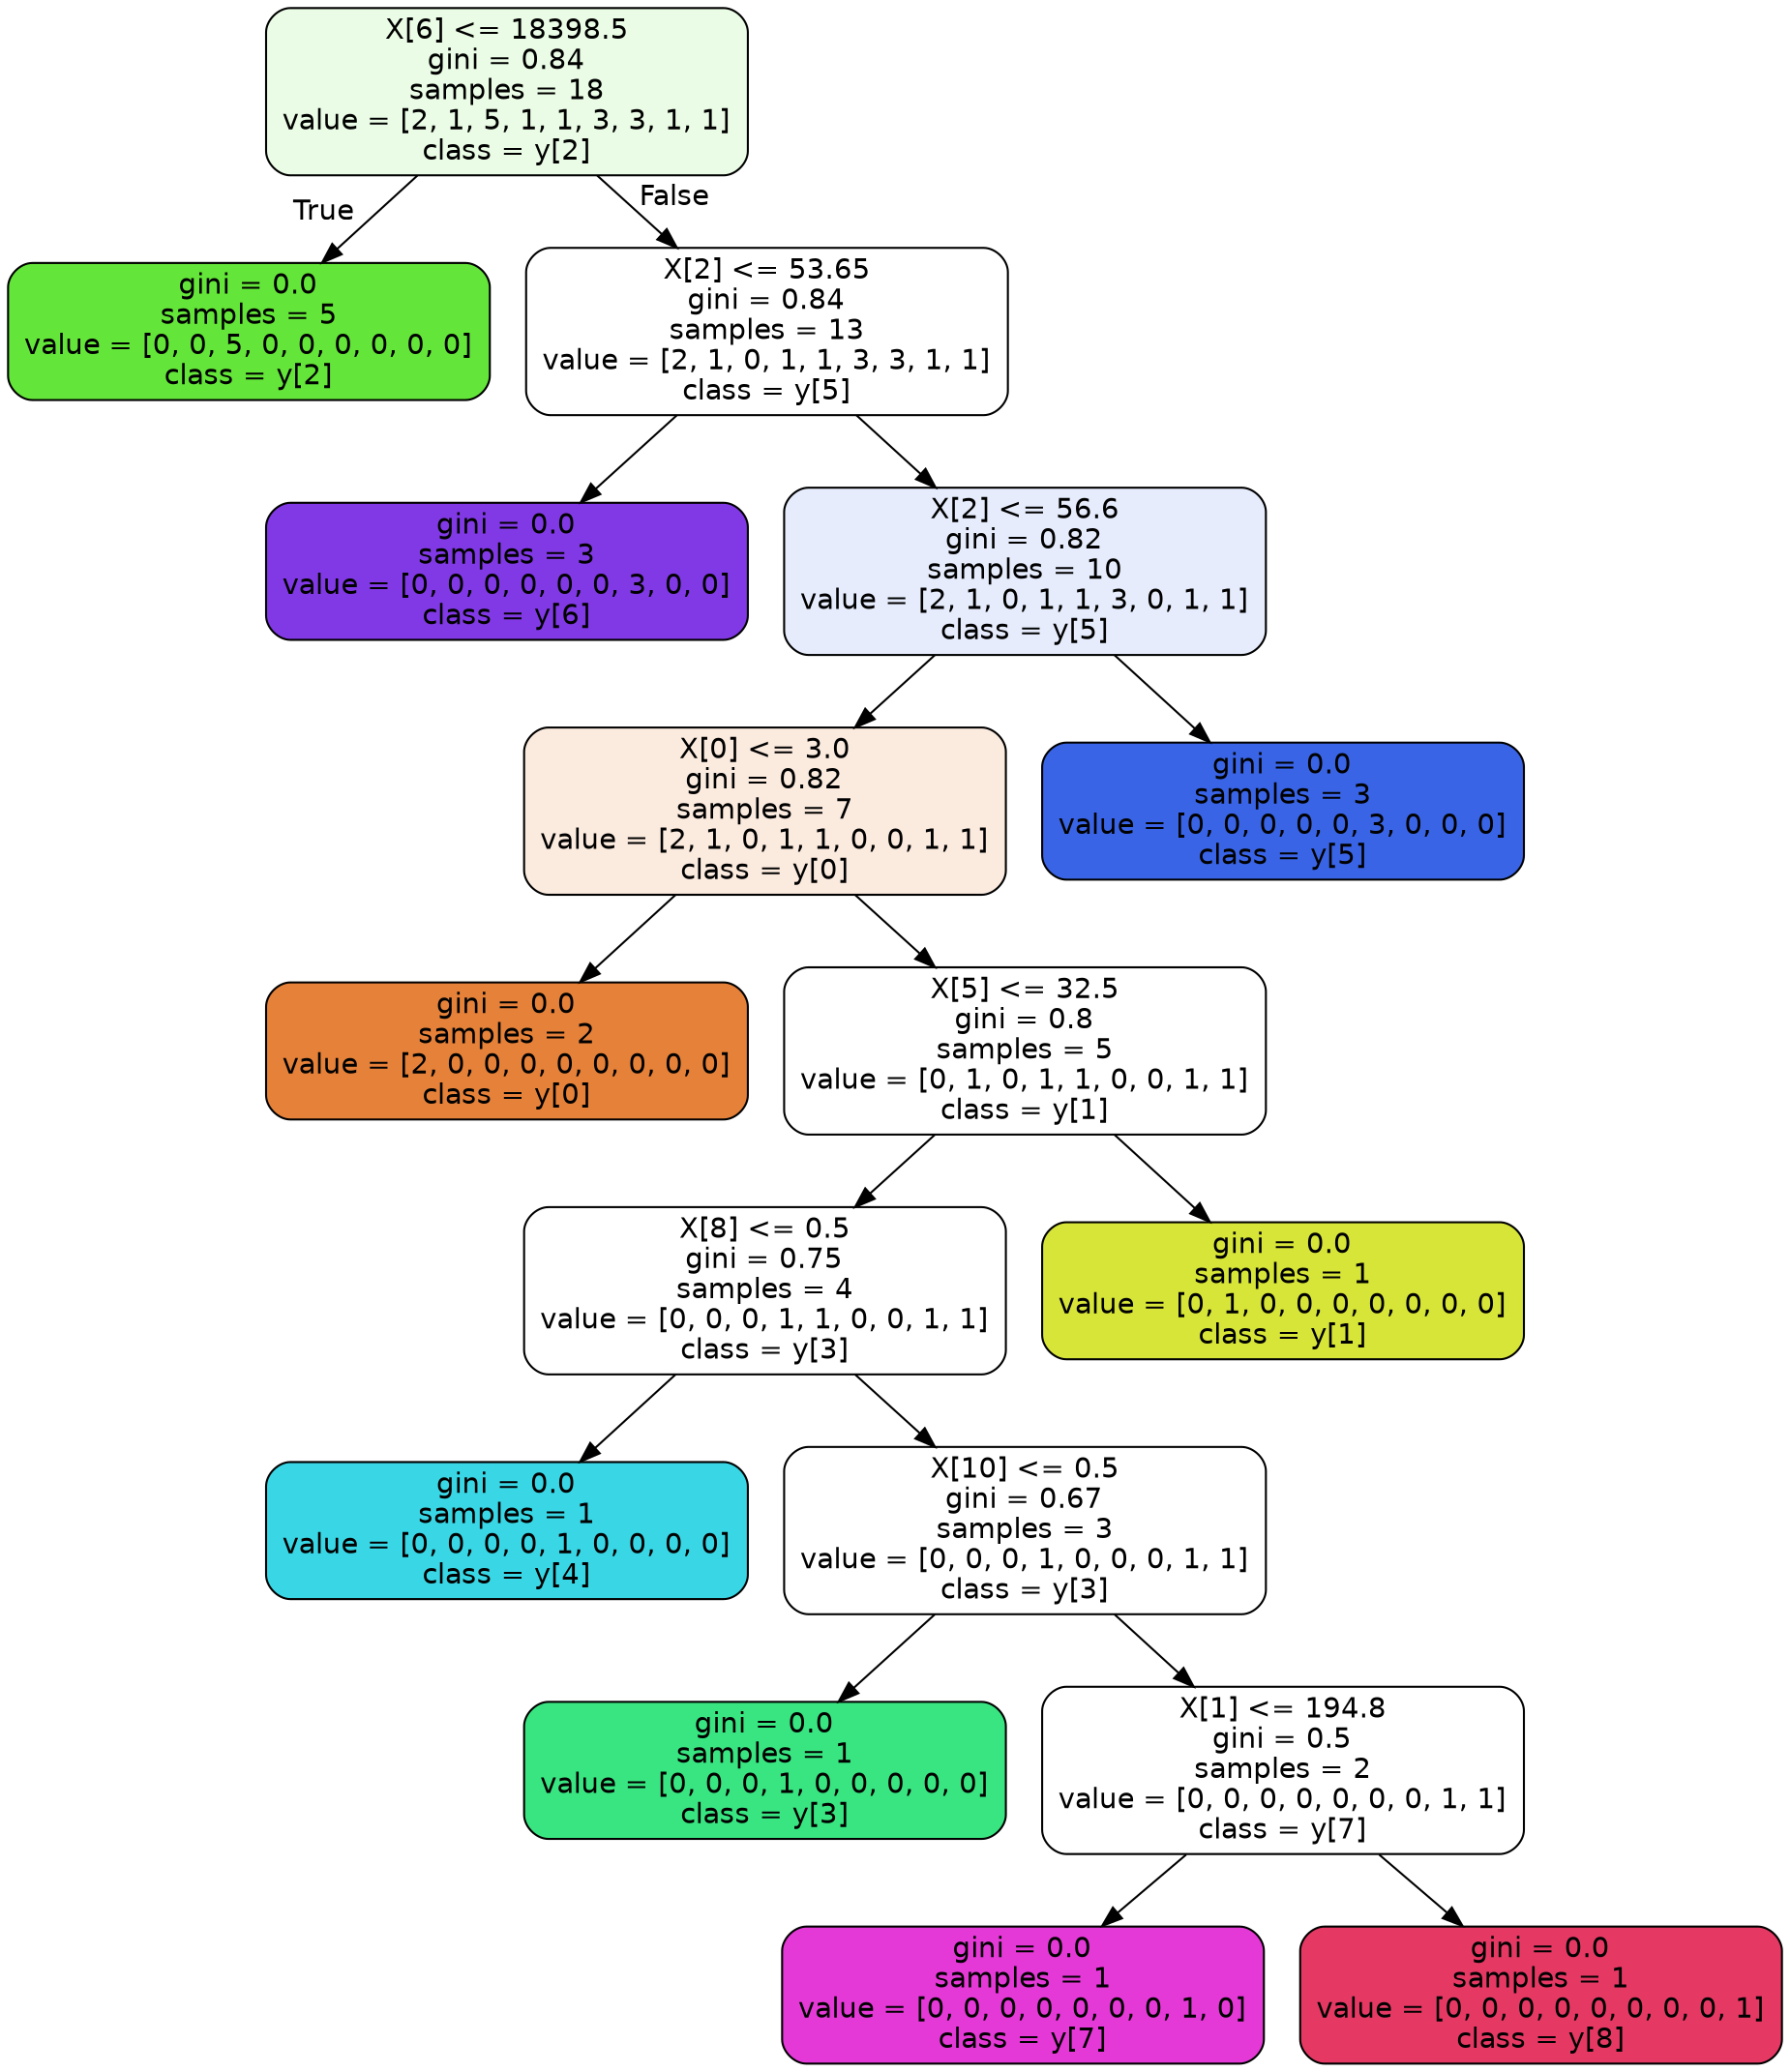 digraph Tree {
node [shape=box, style="filled, rounded", color="black", fontname=helvetica] ;
edge [fontname=helvetica] ;
0 [label="X[6] <= 18398.5\ngini = 0.84\nsamples = 18\nvalue = [2, 1, 5, 1, 1, 3, 3, 1, 1]\nclass = y[2]", fillcolor="#eafce5"] ;
1 [label="gini = 0.0\nsamples = 5\nvalue = [0, 0, 5, 0, 0, 0, 0, 0, 0]\nclass = y[2]", fillcolor="#64e539"] ;
0 -> 1 [labeldistance=2.5, labelangle=45, headlabel="True"] ;
2 [label="X[2] <= 53.65\ngini = 0.84\nsamples = 13\nvalue = [2, 1, 0, 1, 1, 3, 3, 1, 1]\nclass = y[5]", fillcolor="#ffffff"] ;
0 -> 2 [labeldistance=2.5, labelangle=-45, headlabel="False"] ;
3 [label="gini = 0.0\nsamples = 3\nvalue = [0, 0, 0, 0, 0, 0, 3, 0, 0]\nclass = y[6]", fillcolor="#8139e5"] ;
2 -> 3 ;
4 [label="X[2] <= 56.6\ngini = 0.82\nsamples = 10\nvalue = [2, 1, 0, 1, 1, 3, 0, 1, 1]\nclass = y[5]", fillcolor="#e6ecfc"] ;
2 -> 4 ;
5 [label="X[0] <= 3.0\ngini = 0.82\nsamples = 7\nvalue = [2, 1, 0, 1, 1, 0, 0, 1, 1]\nclass = y[0]", fillcolor="#fbeade"] ;
4 -> 5 ;
6 [label="gini = 0.0\nsamples = 2\nvalue = [2, 0, 0, 0, 0, 0, 0, 0, 0]\nclass = y[0]", fillcolor="#e58139"] ;
5 -> 6 ;
7 [label="X[5] <= 32.5\ngini = 0.8\nsamples = 5\nvalue = [0, 1, 0, 1, 1, 0, 0, 1, 1]\nclass = y[1]", fillcolor="#ffffff"] ;
5 -> 7 ;
8 [label="X[8] <= 0.5\ngini = 0.75\nsamples = 4\nvalue = [0, 0, 0, 1, 1, 0, 0, 1, 1]\nclass = y[3]", fillcolor="#ffffff"] ;
7 -> 8 ;
9 [label="gini = 0.0\nsamples = 1\nvalue = [0, 0, 0, 0, 1, 0, 0, 0, 0]\nclass = y[4]", fillcolor="#39d7e5"] ;
8 -> 9 ;
10 [label="X[10] <= 0.5\ngini = 0.67\nsamples = 3\nvalue = [0, 0, 0, 1, 0, 0, 0, 1, 1]\nclass = y[3]", fillcolor="#ffffff"] ;
8 -> 10 ;
11 [label="gini = 0.0\nsamples = 1\nvalue = [0, 0, 0, 1, 0, 0, 0, 0, 0]\nclass = y[3]", fillcolor="#39e581"] ;
10 -> 11 ;
12 [label="X[1] <= 194.8\ngini = 0.5\nsamples = 2\nvalue = [0, 0, 0, 0, 0, 0, 0, 1, 1]\nclass = y[7]", fillcolor="#ffffff"] ;
10 -> 12 ;
13 [label="gini = 0.0\nsamples = 1\nvalue = [0, 0, 0, 0, 0, 0, 0, 1, 0]\nclass = y[7]", fillcolor="#e539d7"] ;
12 -> 13 ;
14 [label="gini = 0.0\nsamples = 1\nvalue = [0, 0, 0, 0, 0, 0, 0, 0, 1]\nclass = y[8]", fillcolor="#e53964"] ;
12 -> 14 ;
15 [label="gini = 0.0\nsamples = 1\nvalue = [0, 1, 0, 0, 0, 0, 0, 0, 0]\nclass = y[1]", fillcolor="#d7e539"] ;
7 -> 15 ;
16 [label="gini = 0.0\nsamples = 3\nvalue = [0, 0, 0, 0, 0, 3, 0, 0, 0]\nclass = y[5]", fillcolor="#3964e5"] ;
4 -> 16 ;
}
